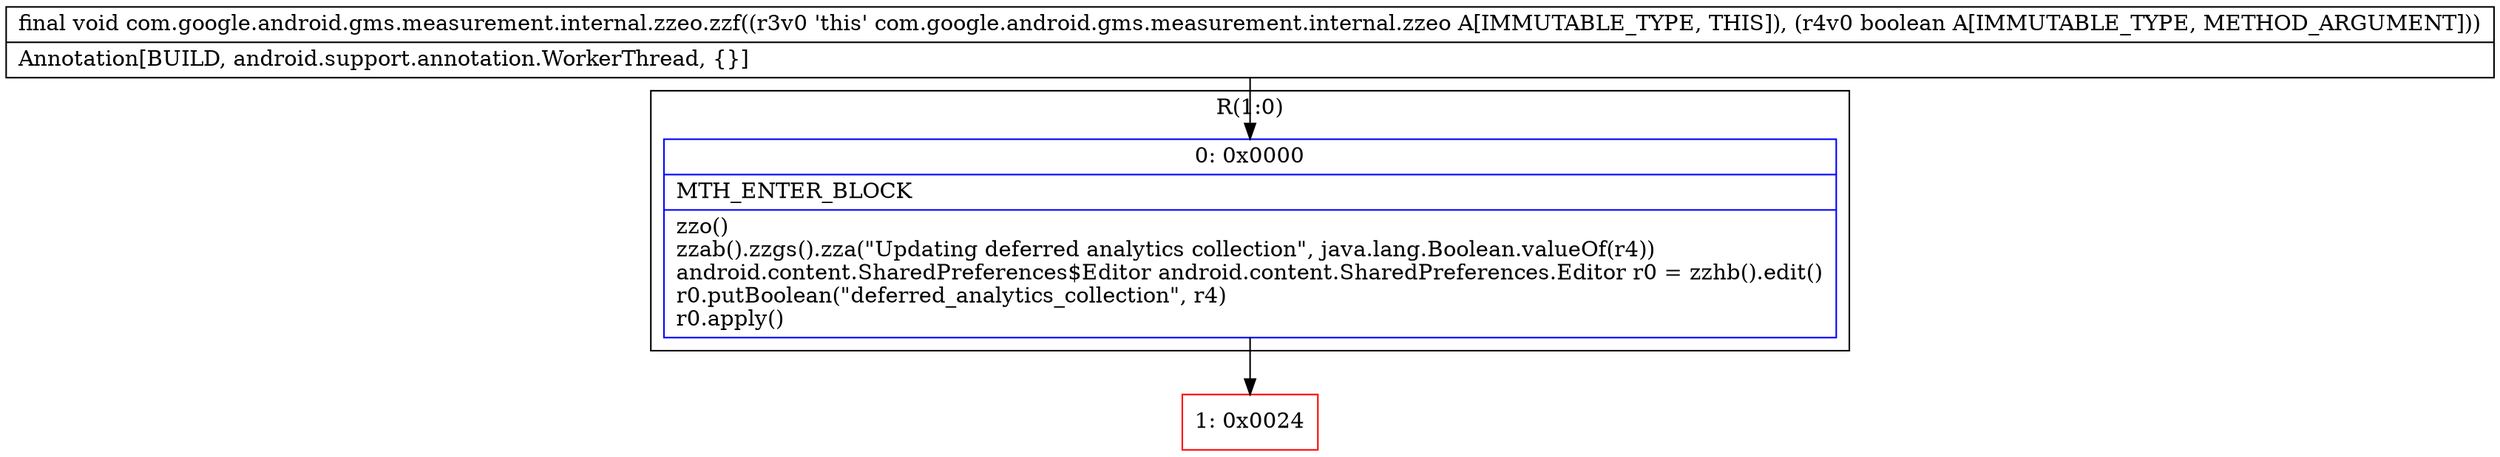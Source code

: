 digraph "CFG forcom.google.android.gms.measurement.internal.zzeo.zzf(Z)V" {
subgraph cluster_Region_1805892507 {
label = "R(1:0)";
node [shape=record,color=blue];
Node_0 [shape=record,label="{0\:\ 0x0000|MTH_ENTER_BLOCK\l|zzo()\lzzab().zzgs().zza(\"Updating deferred analytics collection\", java.lang.Boolean.valueOf(r4))\landroid.content.SharedPreferences$Editor android.content.SharedPreferences.Editor r0 = zzhb().edit()\lr0.putBoolean(\"deferred_analytics_collection\", r4)\lr0.apply()\l}"];
}
Node_1 [shape=record,color=red,label="{1\:\ 0x0024}"];
MethodNode[shape=record,label="{final void com.google.android.gms.measurement.internal.zzeo.zzf((r3v0 'this' com.google.android.gms.measurement.internal.zzeo A[IMMUTABLE_TYPE, THIS]), (r4v0 boolean A[IMMUTABLE_TYPE, METHOD_ARGUMENT]))  | Annotation[BUILD, android.support.annotation.WorkerThread, \{\}]\l}"];
MethodNode -> Node_0;
Node_0 -> Node_1;
}

